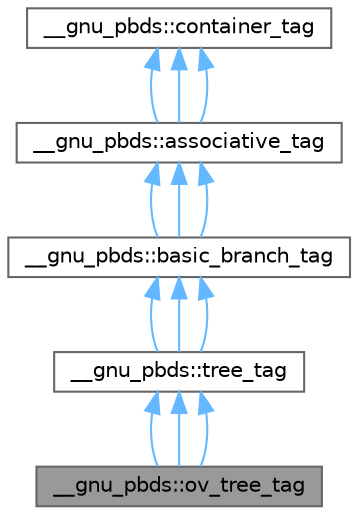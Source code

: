 digraph "__gnu_pbds::ov_tree_tag"
{
 // LATEX_PDF_SIZE
  bgcolor="transparent";
  edge [fontname=Helvetica,fontsize=10,labelfontname=Helvetica,labelfontsize=10];
  node [fontname=Helvetica,fontsize=10,shape=box,height=0.2,width=0.4];
  Node1 [id="Node000001",label="__gnu_pbds::ov_tree_tag",height=0.2,width=0.4,color="gray40", fillcolor="grey60", style="filled", fontcolor="black",tooltip="Ordered-vector tree."];
  Node2 -> Node1 [id="edge25_Node000001_Node000002",dir="back",color="steelblue1",style="solid",tooltip=" "];
  Node2 [id="Node000002",label="__gnu_pbds::tree_tag",height=0.2,width=0.4,color="gray40", fillcolor="white", style="filled",URL="$struct____gnu__pbds_1_1tree__tag.html",tooltip="Basic tree structure."];
  Node3 -> Node2 [id="edge26_Node000002_Node000003",dir="back",color="steelblue1",style="solid",tooltip=" "];
  Node3 [id="Node000003",label="__gnu_pbds::basic_branch_tag",height=0.2,width=0.4,color="gray40", fillcolor="white", style="filled",URL="$struct____gnu__pbds_1_1basic__branch__tag.html",tooltip="Basic branch structure."];
  Node4 -> Node3 [id="edge27_Node000003_Node000004",dir="back",color="steelblue1",style="solid",tooltip=" "];
  Node4 [id="Node000004",label="__gnu_pbds::associative_tag",height=0.2,width=0.4,color="gray40", fillcolor="white", style="filled",URL="$struct____gnu__pbds_1_1associative__tag.html",tooltip="Basic associative-container."];
  Node5 -> Node4 [id="edge28_Node000004_Node000005",dir="back",color="steelblue1",style="solid",tooltip=" "];
  Node5 [id="Node000005",label="__gnu_pbds::container_tag",height=0.2,width=0.4,color="gray40", fillcolor="white", style="filled",URL="$struct____gnu__pbds_1_1container__tag.html",tooltip="Base data structure tag."];
  Node5 -> Node4 [id="edge29_Node000004_Node000005",dir="back",color="steelblue1",style="solid",tooltip=" "];
  Node5 -> Node4 [id="edge30_Node000004_Node000005",dir="back",color="steelblue1",style="solid",tooltip=" "];
  Node4 -> Node3 [id="edge31_Node000003_Node000004",dir="back",color="steelblue1",style="solid",tooltip=" "];
  Node4 -> Node3 [id="edge32_Node000003_Node000004",dir="back",color="steelblue1",style="solid",tooltip=" "];
  Node3 -> Node2 [id="edge33_Node000002_Node000003",dir="back",color="steelblue1",style="solid",tooltip=" "];
  Node3 -> Node2 [id="edge34_Node000002_Node000003",dir="back",color="steelblue1",style="solid",tooltip=" "];
  Node2 -> Node1 [id="edge35_Node000001_Node000002",dir="back",color="steelblue1",style="solid",tooltip=" "];
  Node2 -> Node1 [id="edge36_Node000001_Node000002",dir="back",color="steelblue1",style="solid",tooltip=" "];
}
